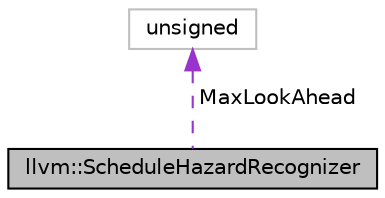 digraph "llvm::ScheduleHazardRecognizer"
{
 // LATEX_PDF_SIZE
  bgcolor="transparent";
  edge [fontname="Helvetica",fontsize="10",labelfontname="Helvetica",labelfontsize="10"];
  node [fontname="Helvetica",fontsize="10",shape=record];
  Node1 [label="llvm::ScheduleHazardRecognizer",height=0.2,width=0.4,color="black", fillcolor="grey75", style="filled", fontcolor="black",tooltip="HazardRecognizer - This determines whether or not an instruction can be issued this cycle,..."];
  Node2 -> Node1 [dir="back",color="darkorchid3",fontsize="10",style="dashed",label=" MaxLookAhead" ,fontname="Helvetica"];
  Node2 [label="unsigned",height=0.2,width=0.4,color="grey75",tooltip=" "];
}
